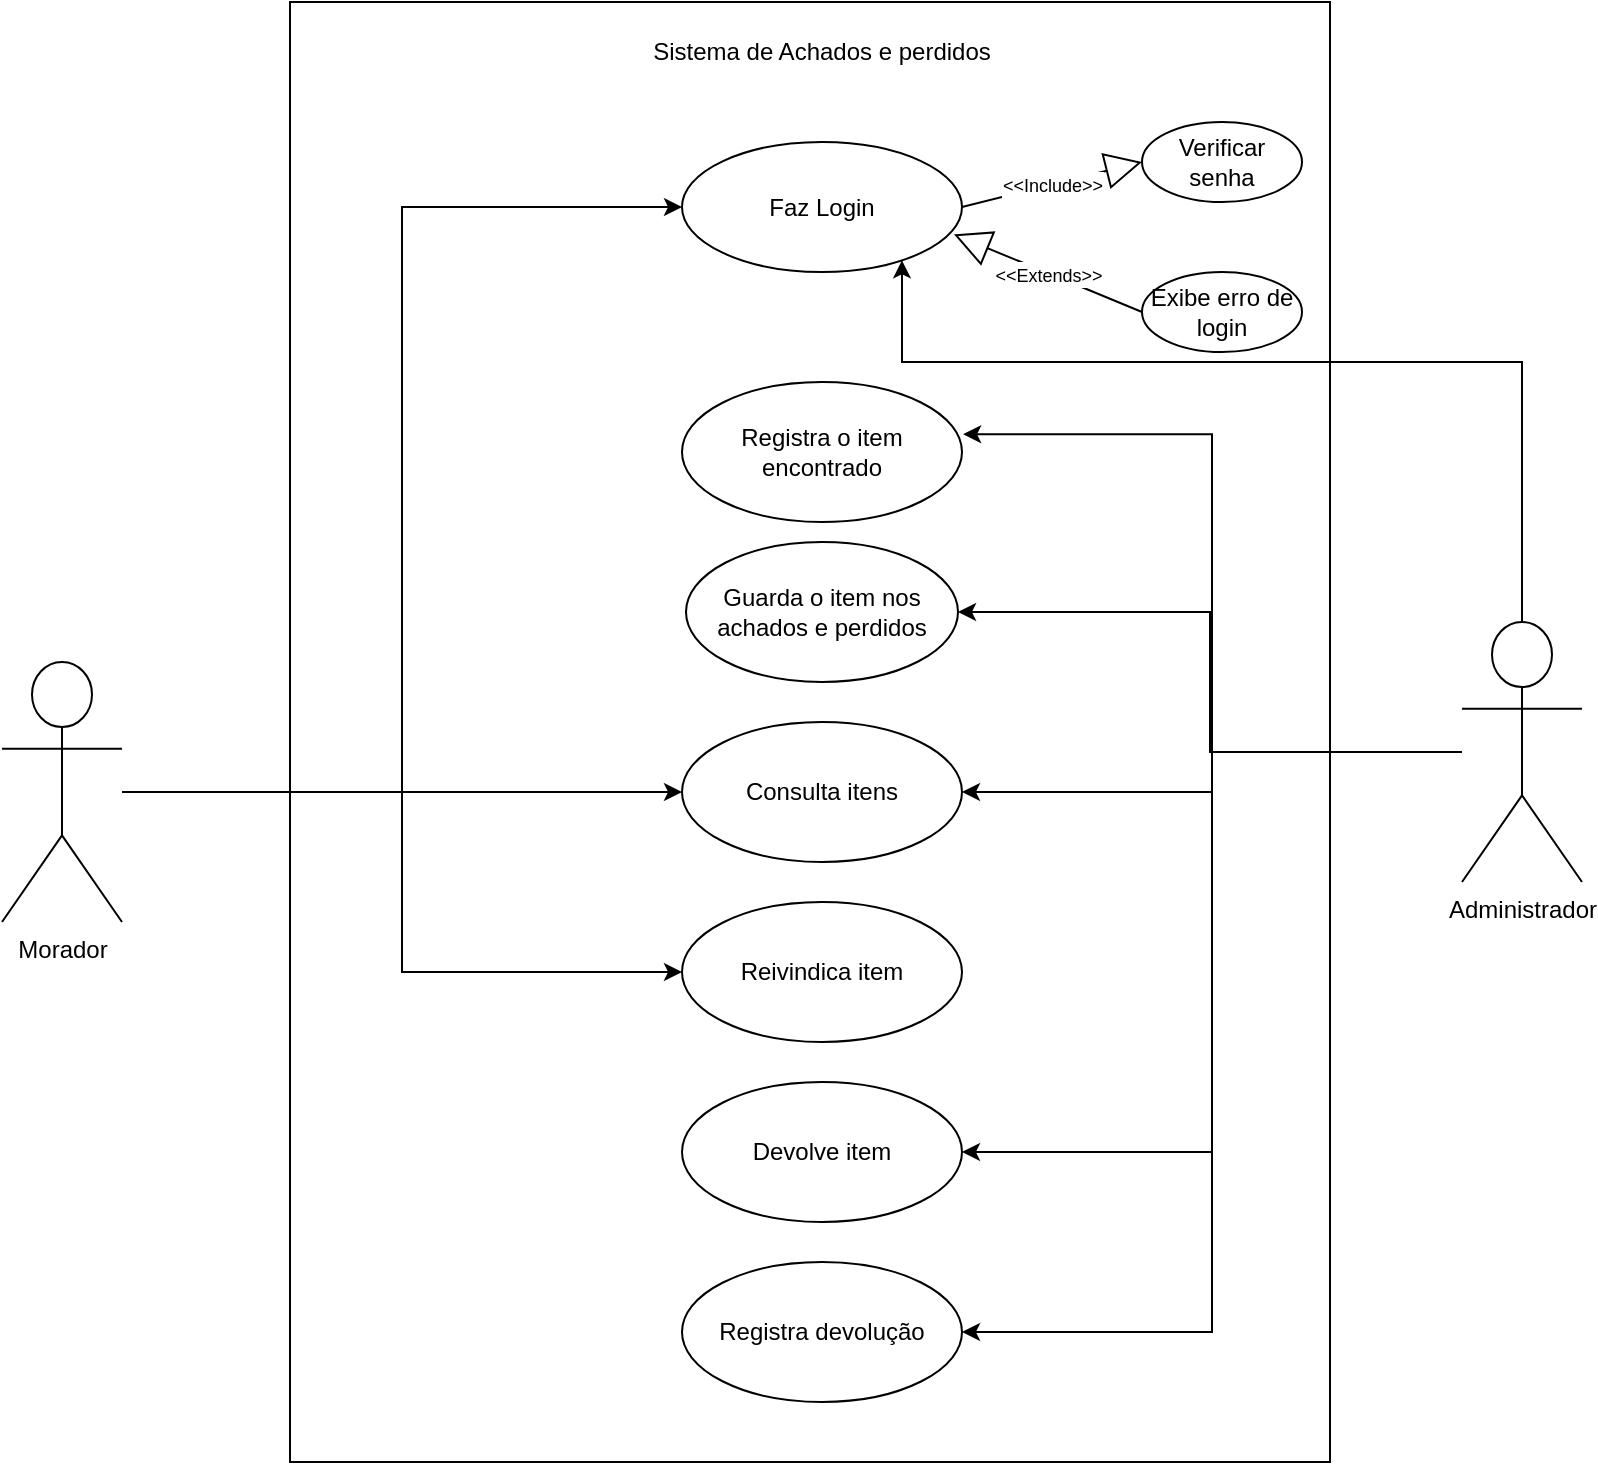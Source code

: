 <mxfile version="26.1.1">
  <diagram name="Página-1" id="YlGzqLBO0HIntggeVLGk">
    <mxGraphModel dx="1632" dy="831" grid="1" gridSize="10" guides="1" tooltips="1" connect="1" arrows="1" fold="1" page="1" pageScale="1" pageWidth="827" pageHeight="1169" math="0" shadow="0">
      <root>
        <mxCell id="0" />
        <mxCell id="1" parent="0" />
        <mxCell id="qiPV36OZNPUoFdpI1-xv-21" value="" style="rounded=0;whiteSpace=wrap;html=1;" parent="1" vertex="1">
          <mxGeometry x="154" y="80" width="520" height="730" as="geometry" />
        </mxCell>
        <mxCell id="qiPV36OZNPUoFdpI1-xv-22" value="Sistema de Achados e perdidos" style="text;html=1;align=center;verticalAlign=middle;whiteSpace=wrap;rounded=0;" parent="1" vertex="1">
          <mxGeometry x="240" y="90" width="360" height="30" as="geometry" />
        </mxCell>
        <mxCell id="qiPV36OZNPUoFdpI1-xv-99" style="edgeStyle=orthogonalEdgeStyle;rounded=0;orthogonalLoop=1;jettySize=auto;html=1;entryX=0;entryY=0.5;entryDx=0;entryDy=0;" parent="1" source="qiPV36OZNPUoFdpI1-xv-23" target="qiPV36OZNPUoFdpI1-xv-75" edge="1">
          <mxGeometry relative="1" as="geometry">
            <Array as="points">
              <mxPoint x="210" y="475" />
              <mxPoint x="210" y="182" />
            </Array>
          </mxGeometry>
        </mxCell>
        <mxCell id="Ioj9c9lP5CWRtf3yzLBy-1" style="edgeStyle=orthogonalEdgeStyle;rounded=0;orthogonalLoop=1;jettySize=auto;html=1;" edge="1" parent="1" source="qiPV36OZNPUoFdpI1-xv-23" target="qiPV36OZNPUoFdpI1-xv-35">
          <mxGeometry relative="1" as="geometry" />
        </mxCell>
        <mxCell id="Ioj9c9lP5CWRtf3yzLBy-2" style="edgeStyle=orthogonalEdgeStyle;rounded=0;orthogonalLoop=1;jettySize=auto;html=1;" edge="1" parent="1" source="qiPV36OZNPUoFdpI1-xv-23" target="qiPV36OZNPUoFdpI1-xv-34">
          <mxGeometry relative="1" as="geometry" />
        </mxCell>
        <mxCell id="qiPV36OZNPUoFdpI1-xv-23" value="Morador" style="shape=umlActor;verticalLabelPosition=bottom;verticalAlign=top;html=1;" parent="1" vertex="1">
          <mxGeometry x="10" y="410" width="60" height="130" as="geometry" />
        </mxCell>
        <mxCell id="qiPV36OZNPUoFdpI1-xv-103" style="edgeStyle=orthogonalEdgeStyle;rounded=0;orthogonalLoop=1;jettySize=auto;html=1;" parent="1" source="qiPV36OZNPUoFdpI1-xv-24" target="qiPV36OZNPUoFdpI1-xv-75" edge="1">
          <mxGeometry relative="1" as="geometry">
            <Array as="points">
              <mxPoint x="770" y="260" />
              <mxPoint x="460" y="260" />
            </Array>
          </mxGeometry>
        </mxCell>
        <mxCell id="qiPV36OZNPUoFdpI1-xv-106" style="edgeStyle=orthogonalEdgeStyle;rounded=0;orthogonalLoop=1;jettySize=auto;html=1;" parent="1" source="qiPV36OZNPUoFdpI1-xv-24" target="qiPV36OZNPUoFdpI1-xv-35" edge="1">
          <mxGeometry relative="1" as="geometry" />
        </mxCell>
        <mxCell id="RbaIrS-22OcQguG2Y-is-4" style="edgeStyle=orthogonalEdgeStyle;rounded=0;orthogonalLoop=1;jettySize=auto;html=1;entryX=1;entryY=0.5;entryDx=0;entryDy=0;" parent="1" source="qiPV36OZNPUoFdpI1-xv-24" target="qiPV36OZNPUoFdpI1-xv-32" edge="1">
          <mxGeometry relative="1" as="geometry" />
        </mxCell>
        <mxCell id="RbaIrS-22OcQguG2Y-is-7" style="edgeStyle=orthogonalEdgeStyle;rounded=0;orthogonalLoop=1;jettySize=auto;html=1;entryX=1;entryY=0.5;entryDx=0;entryDy=0;" parent="1" source="qiPV36OZNPUoFdpI1-xv-24" target="RbaIrS-22OcQguG2Y-is-6" edge="1">
          <mxGeometry relative="1" as="geometry" />
        </mxCell>
        <mxCell id="RbaIrS-22OcQguG2Y-is-9" style="edgeStyle=orthogonalEdgeStyle;rounded=0;orthogonalLoop=1;jettySize=auto;html=1;entryX=1;entryY=0.5;entryDx=0;entryDy=0;" parent="1" source="qiPV36OZNPUoFdpI1-xv-24" target="RbaIrS-22OcQguG2Y-is-8" edge="1">
          <mxGeometry relative="1" as="geometry" />
        </mxCell>
        <mxCell id="qiPV36OZNPUoFdpI1-xv-24" value="Administrador" style="shape=umlActor;verticalLabelPosition=bottom;verticalAlign=top;html=1;" parent="1" vertex="1">
          <mxGeometry x="740" y="390" width="60" height="130" as="geometry" />
        </mxCell>
        <mxCell id="qiPV36OZNPUoFdpI1-xv-31" value="Registra o item encontrado" style="ellipse;whiteSpace=wrap;html=1;" parent="1" vertex="1">
          <mxGeometry x="350" y="270" width="140" height="70" as="geometry" />
        </mxCell>
        <mxCell id="qiPV36OZNPUoFdpI1-xv-32" value="Guarda o item nos achados e perdidos" style="ellipse;whiteSpace=wrap;html=1;" parent="1" vertex="1">
          <mxGeometry x="352" y="350" width="136" height="70" as="geometry" />
        </mxCell>
        <mxCell id="qiPV36OZNPUoFdpI1-xv-34" value="Reivindica item" style="ellipse;whiteSpace=wrap;html=1;" parent="1" vertex="1">
          <mxGeometry x="350" y="530" width="140" height="70" as="geometry" />
        </mxCell>
        <mxCell id="qiPV36OZNPUoFdpI1-xv-35" value="Consulta itens" style="ellipse;whiteSpace=wrap;html=1;" parent="1" vertex="1">
          <mxGeometry x="350" y="440" width="140" height="70" as="geometry" />
        </mxCell>
        <mxCell id="qiPV36OZNPUoFdpI1-xv-75" value="Faz Login" style="ellipse;whiteSpace=wrap;html=1;" parent="1" vertex="1">
          <mxGeometry x="350" y="150" width="140" height="65" as="geometry" />
        </mxCell>
        <mxCell id="qiPV36OZNPUoFdpI1-xv-95" value="Verificar senha" style="ellipse;whiteSpace=wrap;html=1;" parent="1" vertex="1">
          <mxGeometry x="580" y="140" width="80" height="40" as="geometry" />
        </mxCell>
        <mxCell id="qiPV36OZNPUoFdpI1-xv-96" value="Exibe erro de login" style="ellipse;whiteSpace=wrap;html=1;" parent="1" vertex="1">
          <mxGeometry x="580" y="215" width="80" height="40" as="geometry" />
        </mxCell>
        <mxCell id="qiPV36OZNPUoFdpI1-xv-97" value="&lt;font style=&quot;font-size: 9px;&quot;&gt;&amp;lt;&amp;lt;Include&amp;gt;&amp;gt;&lt;/font&gt;" style="endArrow=block;endSize=16;endFill=0;html=1;rounded=0;exitX=1;exitY=0.5;exitDx=0;exitDy=0;entryX=0;entryY=0.5;entryDx=0;entryDy=0;" parent="1" source="qiPV36OZNPUoFdpI1-xv-75" target="qiPV36OZNPUoFdpI1-xv-95" edge="1">
          <mxGeometry width="160" relative="1" as="geometry">
            <mxPoint x="500" y="178.82" as="sourcePoint" />
            <mxPoint x="660" y="178.82" as="targetPoint" />
          </mxGeometry>
        </mxCell>
        <mxCell id="qiPV36OZNPUoFdpI1-xv-98" value="&lt;font style=&quot;font-size: 9px;&quot;&gt;&amp;lt;&amp;lt;Extends&amp;gt;&amp;gt;&lt;/font&gt;" style="endArrow=block;endSize=16;endFill=0;html=1;rounded=0;entryX=0.971;entryY=0.71;entryDx=0;entryDy=0;entryPerimeter=0;exitX=0;exitY=0.5;exitDx=0;exitDy=0;" parent="1" source="qiPV36OZNPUoFdpI1-xv-96" target="qiPV36OZNPUoFdpI1-xv-75" edge="1">
          <mxGeometry width="160" relative="1" as="geometry">
            <mxPoint x="510" y="294.41" as="sourcePoint" />
            <mxPoint x="670" y="294.41" as="targetPoint" />
          </mxGeometry>
        </mxCell>
        <mxCell id="qiPV36OZNPUoFdpI1-xv-104" style="edgeStyle=orthogonalEdgeStyle;rounded=0;orthogonalLoop=1;jettySize=auto;html=1;entryX=1.004;entryY=0.373;entryDx=0;entryDy=0;entryPerimeter=0;" parent="1" source="qiPV36OZNPUoFdpI1-xv-24" target="qiPV36OZNPUoFdpI1-xv-31" edge="1">
          <mxGeometry relative="1" as="geometry" />
        </mxCell>
        <mxCell id="RbaIrS-22OcQguG2Y-is-6" value="Devolve item" style="ellipse;whiteSpace=wrap;html=1;" parent="1" vertex="1">
          <mxGeometry x="350" y="620" width="140" height="70" as="geometry" />
        </mxCell>
        <mxCell id="RbaIrS-22OcQguG2Y-is-8" value="Registra devolução" style="ellipse;whiteSpace=wrap;html=1;" parent="1" vertex="1">
          <mxGeometry x="350" y="710" width="140" height="70" as="geometry" />
        </mxCell>
      </root>
    </mxGraphModel>
  </diagram>
</mxfile>
